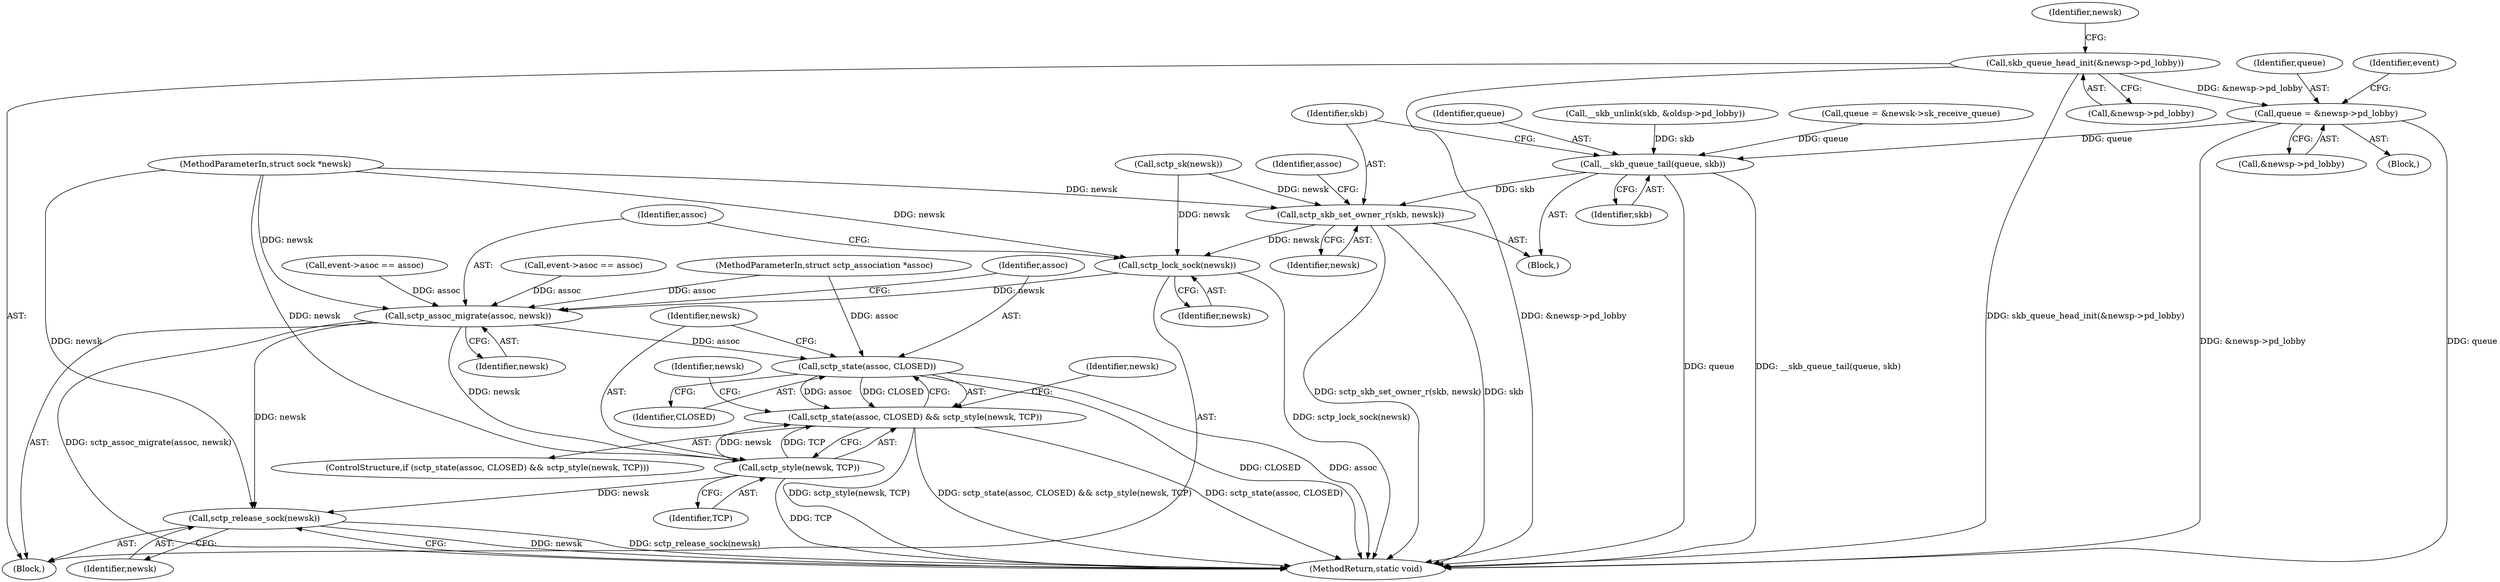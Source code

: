 digraph "0_linux_ea2bc483ff5caada7c4aa0d5fbf87d3a6590273d@pointer" {
"1000278" [label="(Call,skb_queue_head_init(&newsp->pd_lobby))"];
"1000307" [label="(Call,queue = &newsp->pd_lobby)"];
"1000340" [label="(Call,__skb_queue_tail(queue, skb))"];
"1000343" [label="(Call,sctp_skb_set_owner_r(skb, newsk))"];
"1000359" [label="(Call,sctp_lock_sock(newsk))"];
"1000361" [label="(Call,sctp_assoc_migrate(assoc, newsk))"];
"1000366" [label="(Call,sctp_state(assoc, CLOSED))"];
"1000365" [label="(Call,sctp_state(assoc, CLOSED) && sctp_style(newsk, TCP))"];
"1000369" [label="(Call,sctp_style(newsk, TCP))"];
"1000382" [label="(Call,sctp_release_sock(newsk))"];
"1000361" [label="(Call,sctp_assoc_migrate(assoc, newsk))"];
"1000363" [label="(Identifier,newsk)"];
"1000384" [label="(MethodReturn,static void)"];
"1000344" [label="(Identifier,skb)"];
"1000322" [label="(Identifier,event)"];
"1000345" [label="(Identifier,newsk)"];
"1000349" [label="(Identifier,assoc)"];
"1000326" [label="(Call,event->asoc == assoc)"];
"1000255" [label="(Call,event->asoc == assoc)"];
"1000365" [label="(Call,sctp_state(assoc, CLOSED) && sctp_style(newsk, TCP))"];
"1000116" [label="(MethodParameterIn,struct sock *newsk)"];
"1000367" [label="(Identifier,assoc)"];
"1000368" [label="(Identifier,CLOSED)"];
"1000314" [label="(Call,queue = &newsk->sk_receive_queue)"];
"1000342" [label="(Identifier,skb)"];
"1000366" [label="(Call,sctp_state(assoc, CLOSED))"];
"1000341" [label="(Identifier,queue)"];
"1000362" [label="(Identifier,assoc)"];
"1000360" [label="(Identifier,newsk)"];
"1000369" [label="(Call,sctp_style(newsk, TCP))"];
"1000331" [label="(Block,)"];
"1000309" [label="(Call,&newsp->pd_lobby)"];
"1000307" [label="(Call,queue = &newsp->pd_lobby)"];
"1000278" [label="(Call,skb_queue_head_init(&newsp->pd_lobby))"];
"1000370" [label="(Identifier,newsk)"];
"1000364" [label="(ControlStructure,if (sctp_state(assoc, CLOSED) && sctp_style(newsk, TCP)))"];
"1000279" [label="(Call,&newsp->pd_lobby)"];
"1000119" [label="(Block,)"];
"1000379" [label="(Identifier,newsk)"];
"1000343" [label="(Call,sctp_skb_set_owner_r(skb, newsk))"];
"1000371" [label="(Identifier,TCP)"];
"1000286" [label="(Identifier,newsk)"];
"1000308" [label="(Identifier,queue)"];
"1000383" [label="(Identifier,newsk)"];
"1000382" [label="(Call,sctp_release_sock(newsk))"];
"1000374" [label="(Identifier,newsk)"];
"1000334" [label="(Call,__skb_unlink(skb, &oldsp->pd_lobby))"];
"1000117" [label="(MethodParameterIn,struct sctp_association *assoc)"];
"1000359" [label="(Call,sctp_lock_sock(newsk))"];
"1000285" [label="(Call,sctp_sk(newsk))"];
"1000306" [label="(Block,)"];
"1000340" [label="(Call,__skb_queue_tail(queue, skb))"];
"1000278" -> "1000119"  [label="AST: "];
"1000278" -> "1000279"  [label="CFG: "];
"1000279" -> "1000278"  [label="AST: "];
"1000286" -> "1000278"  [label="CFG: "];
"1000278" -> "1000384"  [label="DDG: skb_queue_head_init(&newsp->pd_lobby)"];
"1000278" -> "1000384"  [label="DDG: &newsp->pd_lobby"];
"1000278" -> "1000307"  [label="DDG: &newsp->pd_lobby"];
"1000307" -> "1000306"  [label="AST: "];
"1000307" -> "1000309"  [label="CFG: "];
"1000308" -> "1000307"  [label="AST: "];
"1000309" -> "1000307"  [label="AST: "];
"1000322" -> "1000307"  [label="CFG: "];
"1000307" -> "1000384"  [label="DDG: &newsp->pd_lobby"];
"1000307" -> "1000384"  [label="DDG: queue"];
"1000307" -> "1000340"  [label="DDG: queue"];
"1000340" -> "1000331"  [label="AST: "];
"1000340" -> "1000342"  [label="CFG: "];
"1000341" -> "1000340"  [label="AST: "];
"1000342" -> "1000340"  [label="AST: "];
"1000344" -> "1000340"  [label="CFG: "];
"1000340" -> "1000384"  [label="DDG: __skb_queue_tail(queue, skb)"];
"1000340" -> "1000384"  [label="DDG: queue"];
"1000314" -> "1000340"  [label="DDG: queue"];
"1000334" -> "1000340"  [label="DDG: skb"];
"1000340" -> "1000343"  [label="DDG: skb"];
"1000343" -> "1000331"  [label="AST: "];
"1000343" -> "1000345"  [label="CFG: "];
"1000344" -> "1000343"  [label="AST: "];
"1000345" -> "1000343"  [label="AST: "];
"1000349" -> "1000343"  [label="CFG: "];
"1000343" -> "1000384"  [label="DDG: skb"];
"1000343" -> "1000384"  [label="DDG: sctp_skb_set_owner_r(skb, newsk)"];
"1000285" -> "1000343"  [label="DDG: newsk"];
"1000116" -> "1000343"  [label="DDG: newsk"];
"1000343" -> "1000359"  [label="DDG: newsk"];
"1000359" -> "1000119"  [label="AST: "];
"1000359" -> "1000360"  [label="CFG: "];
"1000360" -> "1000359"  [label="AST: "];
"1000362" -> "1000359"  [label="CFG: "];
"1000359" -> "1000384"  [label="DDG: sctp_lock_sock(newsk)"];
"1000285" -> "1000359"  [label="DDG: newsk"];
"1000116" -> "1000359"  [label="DDG: newsk"];
"1000359" -> "1000361"  [label="DDG: newsk"];
"1000361" -> "1000119"  [label="AST: "];
"1000361" -> "1000363"  [label="CFG: "];
"1000362" -> "1000361"  [label="AST: "];
"1000363" -> "1000361"  [label="AST: "];
"1000367" -> "1000361"  [label="CFG: "];
"1000361" -> "1000384"  [label="DDG: sctp_assoc_migrate(assoc, newsk)"];
"1000326" -> "1000361"  [label="DDG: assoc"];
"1000255" -> "1000361"  [label="DDG: assoc"];
"1000117" -> "1000361"  [label="DDG: assoc"];
"1000116" -> "1000361"  [label="DDG: newsk"];
"1000361" -> "1000366"  [label="DDG: assoc"];
"1000361" -> "1000369"  [label="DDG: newsk"];
"1000361" -> "1000382"  [label="DDG: newsk"];
"1000366" -> "1000365"  [label="AST: "];
"1000366" -> "1000368"  [label="CFG: "];
"1000367" -> "1000366"  [label="AST: "];
"1000368" -> "1000366"  [label="AST: "];
"1000370" -> "1000366"  [label="CFG: "];
"1000365" -> "1000366"  [label="CFG: "];
"1000366" -> "1000384"  [label="DDG: CLOSED"];
"1000366" -> "1000384"  [label="DDG: assoc"];
"1000366" -> "1000365"  [label="DDG: assoc"];
"1000366" -> "1000365"  [label="DDG: CLOSED"];
"1000117" -> "1000366"  [label="DDG: assoc"];
"1000365" -> "1000364"  [label="AST: "];
"1000365" -> "1000369"  [label="CFG: "];
"1000369" -> "1000365"  [label="AST: "];
"1000374" -> "1000365"  [label="CFG: "];
"1000379" -> "1000365"  [label="CFG: "];
"1000365" -> "1000384"  [label="DDG: sctp_style(newsk, TCP)"];
"1000365" -> "1000384"  [label="DDG: sctp_state(assoc, CLOSED) && sctp_style(newsk, TCP)"];
"1000365" -> "1000384"  [label="DDG: sctp_state(assoc, CLOSED)"];
"1000369" -> "1000365"  [label="DDG: newsk"];
"1000369" -> "1000365"  [label="DDG: TCP"];
"1000369" -> "1000371"  [label="CFG: "];
"1000370" -> "1000369"  [label="AST: "];
"1000371" -> "1000369"  [label="AST: "];
"1000369" -> "1000384"  [label="DDG: TCP"];
"1000116" -> "1000369"  [label="DDG: newsk"];
"1000369" -> "1000382"  [label="DDG: newsk"];
"1000382" -> "1000119"  [label="AST: "];
"1000382" -> "1000383"  [label="CFG: "];
"1000383" -> "1000382"  [label="AST: "];
"1000384" -> "1000382"  [label="CFG: "];
"1000382" -> "1000384"  [label="DDG: newsk"];
"1000382" -> "1000384"  [label="DDG: sctp_release_sock(newsk)"];
"1000116" -> "1000382"  [label="DDG: newsk"];
}
